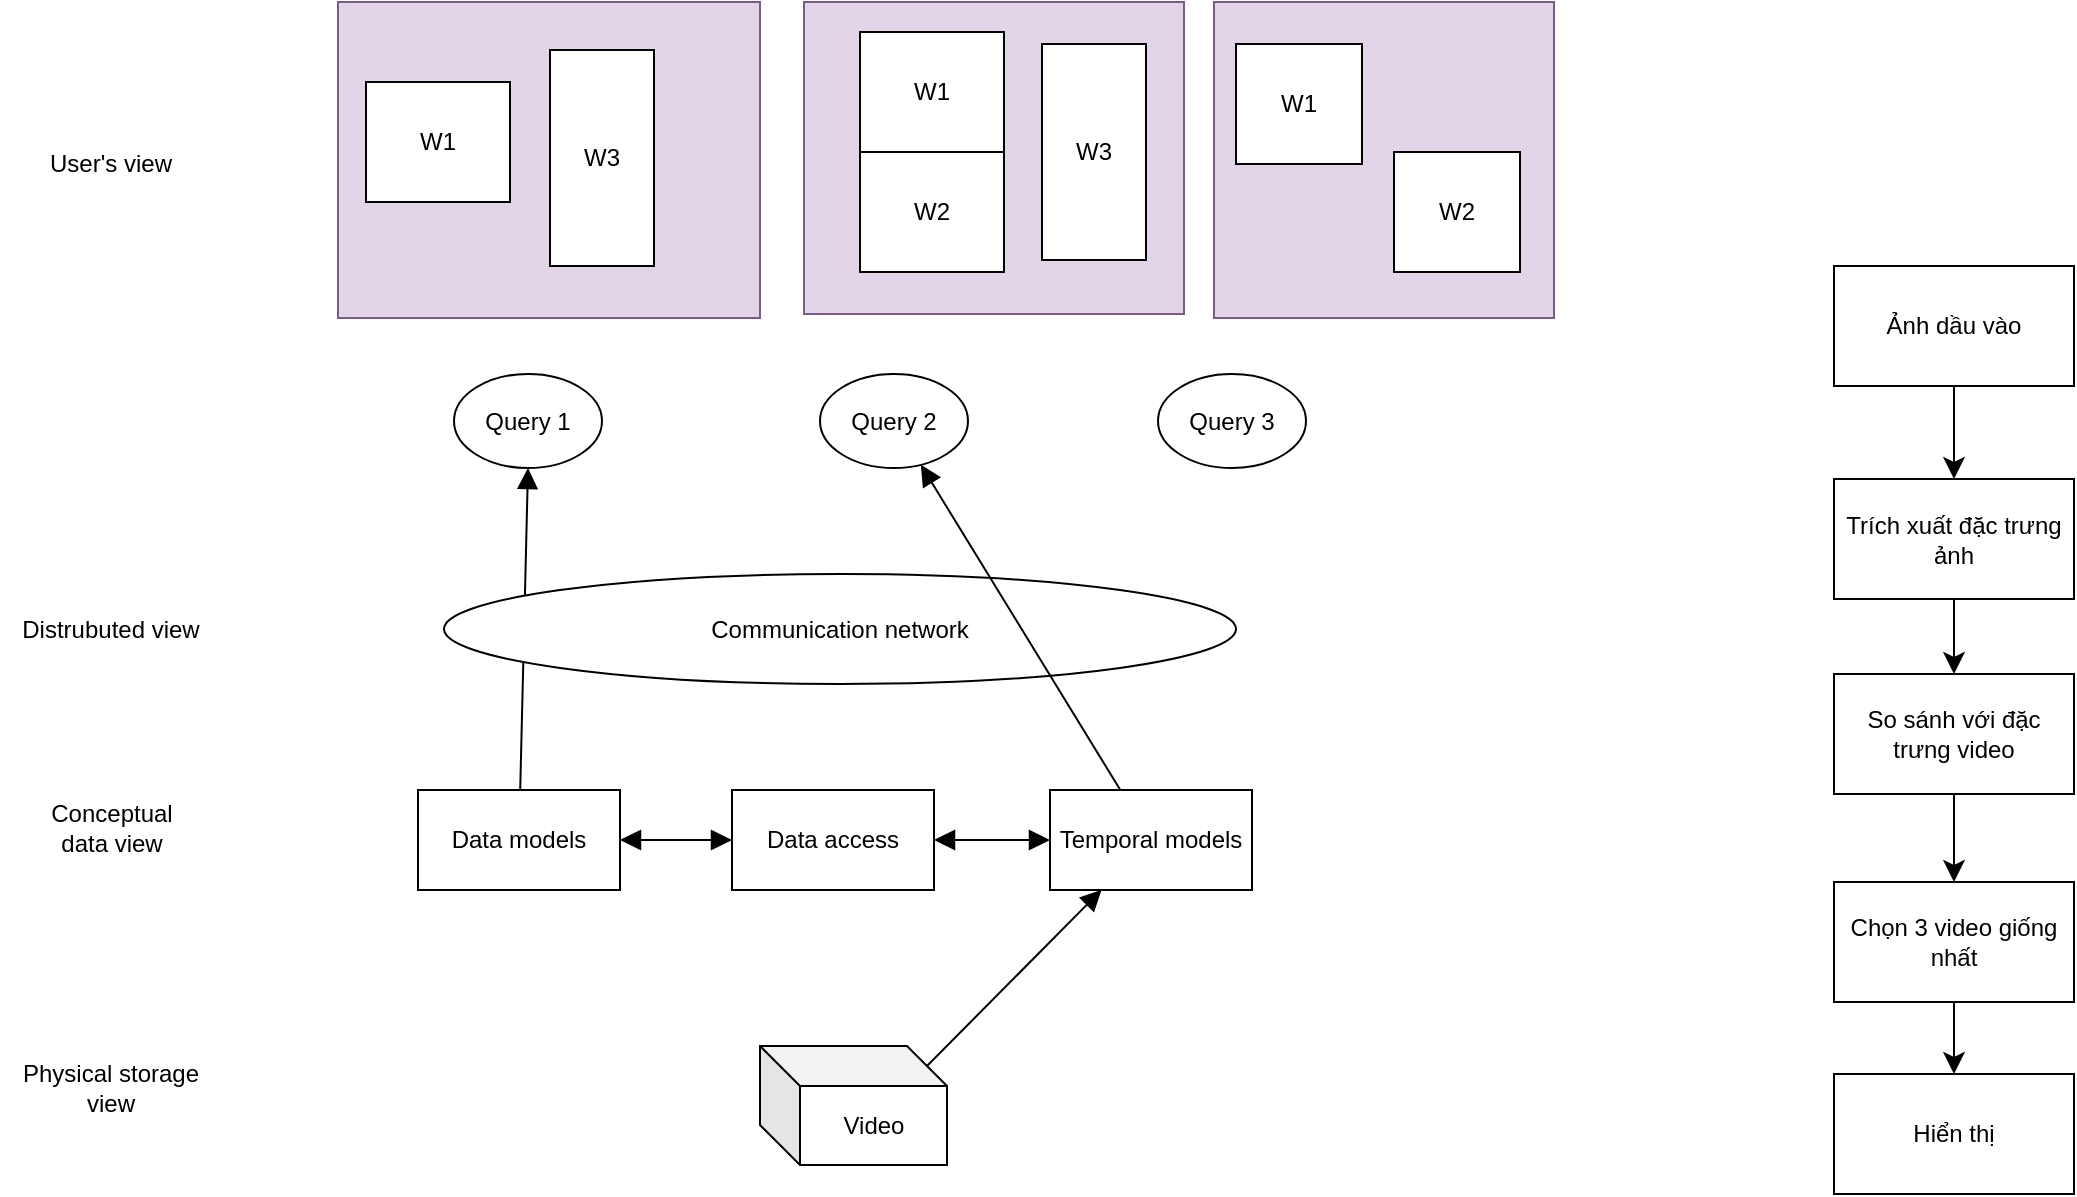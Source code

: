 <mxfile version="26.2.15">
  <diagram name="Page-1" id="wLu04cu3Txk2mYk08uzK">
    <mxGraphModel dx="1103" dy="1228" grid="0" gridSize="10" guides="1" tooltips="1" connect="1" arrows="1" fold="1" page="0" pageScale="1" pageWidth="850" pageHeight="1100" math="0" shadow="0">
      <root>
        <mxCell id="0" />
        <mxCell id="1" parent="0" />
        <mxCell id="Fq0kVU8FACI2_Pxk67dG-29" style="edgeStyle=none;curved=1;rounded=0;orthogonalLoop=1;jettySize=auto;html=1;entryX=0.5;entryY=1;entryDx=0;entryDy=0;fontSize=12;startSize=8;endSize=8;endArrow=block;endFill=1;" parent="1" source="Fq0kVU8FACI2_Pxk67dG-19" target="Fq0kVU8FACI2_Pxk67dG-15" edge="1">
          <mxGeometry relative="1" as="geometry" />
        </mxCell>
        <mxCell id="Fq0kVU8FACI2_Pxk67dG-12" value="" style="rounded=0;whiteSpace=wrap;html=1;fillColor=#e1d5e7;strokeColor=#795D86;" parent="1" vertex="1">
          <mxGeometry x="501" y="-163" width="170" height="158" as="geometry" />
        </mxCell>
        <mxCell id="Fq0kVU8FACI2_Pxk67dG-10" value="" style="rounded=0;whiteSpace=wrap;html=1;fillColor=#e1d5e7;strokeColor=#795D86;" parent="1" vertex="1">
          <mxGeometry x="63" y="-163" width="211" height="158" as="geometry" />
        </mxCell>
        <mxCell id="Fq0kVU8FACI2_Pxk67dG-1" value="User&#39;s view" style="text;html=1;align=center;verticalAlign=middle;whiteSpace=wrap;rounded=0;" parent="1" vertex="1">
          <mxGeometry x="-106" y="-97" width="111" height="30" as="geometry" />
        </mxCell>
        <mxCell id="Fq0kVU8FACI2_Pxk67dG-2" value="W1" style="rounded=0;whiteSpace=wrap;html=1;" parent="1" vertex="1">
          <mxGeometry x="77" y="-123" width="72" height="60" as="geometry" />
        </mxCell>
        <mxCell id="Fq0kVU8FACI2_Pxk67dG-3" value="W3" style="rounded=0;whiteSpace=wrap;html=1;" parent="1" vertex="1">
          <mxGeometry x="169" y="-139" width="52" height="108" as="geometry" />
        </mxCell>
        <mxCell id="Fq0kVU8FACI2_Pxk67dG-6" value="" style="group" parent="1" vertex="1" connectable="0">
          <mxGeometry x="324" y="-148" width="162" height="141" as="geometry" />
        </mxCell>
        <mxCell id="Fq0kVU8FACI2_Pxk67dG-11" value="" style="rounded=0;whiteSpace=wrap;html=1;fillColor=#e1d5e7;strokeColor=#795D86;" parent="Fq0kVU8FACI2_Pxk67dG-6" vertex="1">
          <mxGeometry x="-28" y="-15" width="190" height="156" as="geometry" />
        </mxCell>
        <mxCell id="Fq0kVU8FACI2_Pxk67dG-4" value="W1" style="rounded=0;whiteSpace=wrap;html=1;" parent="Fq0kVU8FACI2_Pxk67dG-6" vertex="1">
          <mxGeometry width="72" height="60" as="geometry" />
        </mxCell>
        <mxCell id="Fq0kVU8FACI2_Pxk67dG-5" value="W2" style="rounded=0;whiteSpace=wrap;html=1;" parent="Fq0kVU8FACI2_Pxk67dG-6" vertex="1">
          <mxGeometry y="60" width="72" height="60" as="geometry" />
        </mxCell>
        <mxCell id="Fq0kVU8FACI2_Pxk67dG-7" value="W3" style="rounded=0;whiteSpace=wrap;html=1;" parent="1" vertex="1">
          <mxGeometry x="415" y="-142" width="52" height="108" as="geometry" />
        </mxCell>
        <mxCell id="Fq0kVU8FACI2_Pxk67dG-8" value="W1" style="rounded=0;whiteSpace=wrap;html=1;" parent="1" vertex="1">
          <mxGeometry x="512" y="-142" width="63" height="60" as="geometry" />
        </mxCell>
        <mxCell id="Fq0kVU8FACI2_Pxk67dG-9" value="W2" style="rounded=0;whiteSpace=wrap;html=1;" parent="1" vertex="1">
          <mxGeometry x="591" y="-88" width="63" height="60" as="geometry" />
        </mxCell>
        <mxCell id="Fq0kVU8FACI2_Pxk67dG-13" value="Distrubuted view" style="text;html=1;align=center;verticalAlign=middle;whiteSpace=wrap;rounded=0;" parent="1" vertex="1">
          <mxGeometry x="-106" y="135.5" width="111" height="30" as="geometry" />
        </mxCell>
        <mxCell id="Fq0kVU8FACI2_Pxk67dG-14" value="Communication network" style="ellipse;whiteSpace=wrap;html=1;" parent="1" vertex="1">
          <mxGeometry x="116" y="123" width="396" height="55" as="geometry" />
        </mxCell>
        <mxCell id="Fq0kVU8FACI2_Pxk67dG-15" value="Query 1" style="ellipse;whiteSpace=wrap;html=1;" parent="1" vertex="1">
          <mxGeometry x="121" y="23" width="74" height="47" as="geometry" />
        </mxCell>
        <mxCell id="Fq0kVU8FACI2_Pxk67dG-16" value="Query 2" style="ellipse;whiteSpace=wrap;html=1;" parent="1" vertex="1">
          <mxGeometry x="304" y="23" width="74" height="47" as="geometry" />
        </mxCell>
        <mxCell id="Fq0kVU8FACI2_Pxk67dG-17" value="Query 3" style="ellipse;whiteSpace=wrap;html=1;" parent="1" vertex="1">
          <mxGeometry x="473" y="23" width="74" height="47" as="geometry" />
        </mxCell>
        <mxCell id="Fq0kVU8FACI2_Pxk67dG-18" value="Conceptual data view" style="text;html=1;align=center;verticalAlign=middle;whiteSpace=wrap;rounded=0;" parent="1" vertex="1">
          <mxGeometry x="-80.5" y="235" width="60" height="30" as="geometry" />
        </mxCell>
        <mxCell id="Fq0kVU8FACI2_Pxk67dG-25" style="edgeStyle=none;curved=1;rounded=0;orthogonalLoop=1;jettySize=auto;html=1;fontSize=12;startSize=8;endSize=8;startArrow=block;startFill=1;endArrow=block;endFill=1;" parent="1" source="Fq0kVU8FACI2_Pxk67dG-19" target="Fq0kVU8FACI2_Pxk67dG-20" edge="1">
          <mxGeometry relative="1" as="geometry" />
        </mxCell>
        <mxCell id="Fq0kVU8FACI2_Pxk67dG-19" value="Data models" style="rounded=0;whiteSpace=wrap;html=1;" parent="1" vertex="1">
          <mxGeometry x="103" y="231" width="101" height="50" as="geometry" />
        </mxCell>
        <mxCell id="Fq0kVU8FACI2_Pxk67dG-26" style="edgeStyle=none;curved=1;rounded=0;orthogonalLoop=1;jettySize=auto;html=1;fontSize=12;startSize=8;endSize=8;endArrow=block;endFill=1;startArrow=block;startFill=1;" parent="1" source="Fq0kVU8FACI2_Pxk67dG-20" target="Fq0kVU8FACI2_Pxk67dG-21" edge="1">
          <mxGeometry relative="1" as="geometry" />
        </mxCell>
        <mxCell id="Fq0kVU8FACI2_Pxk67dG-20" value="Data access" style="rounded=0;whiteSpace=wrap;html=1;" parent="1" vertex="1">
          <mxGeometry x="260" y="231" width="101" height="50" as="geometry" />
        </mxCell>
        <mxCell id="Fq0kVU8FACI2_Pxk67dG-28" style="edgeStyle=none;curved=1;rounded=0;orthogonalLoop=1;jettySize=auto;html=1;fontSize=12;startSize=8;endSize=8;endArrow=block;endFill=1;" parent="1" source="Fq0kVU8FACI2_Pxk67dG-21" target="Fq0kVU8FACI2_Pxk67dG-16" edge="1">
          <mxGeometry relative="1" as="geometry" />
        </mxCell>
        <mxCell id="Fq0kVU8FACI2_Pxk67dG-21" value="Temporal models" style="rounded=0;whiteSpace=wrap;html=1;" parent="1" vertex="1">
          <mxGeometry x="419" y="231" width="101" height="50" as="geometry" />
        </mxCell>
        <mxCell id="Fq0kVU8FACI2_Pxk67dG-27" style="edgeStyle=none;curved=1;rounded=0;orthogonalLoop=1;jettySize=auto;html=1;fontSize=12;startSize=8;endSize=8;endArrow=block;endFill=1;exitX=0;exitY=0;exitDx=83.5;exitDy=10;exitPerimeter=0;" parent="1" source="Fq0kVU8FACI2_Pxk67dG-22" target="Fq0kVU8FACI2_Pxk67dG-21" edge="1">
          <mxGeometry relative="1" as="geometry" />
        </mxCell>
        <mxCell id="Fq0kVU8FACI2_Pxk67dG-22" value="Video" style="shape=cube;whiteSpace=wrap;html=1;boundedLbl=1;backgroundOutline=1;darkOpacity=0.05;darkOpacity2=0.1;size=20;rotation=0;" parent="1" vertex="1">
          <mxGeometry x="274" y="359" width="93.5" height="59.5" as="geometry" />
        </mxCell>
        <mxCell id="Fq0kVU8FACI2_Pxk67dG-23" value="Physical storage view" style="text;html=1;align=center;verticalAlign=middle;whiteSpace=wrap;rounded=0;" parent="1" vertex="1">
          <mxGeometry x="-97.75" y="365" width="94.5" height="30" as="geometry" />
        </mxCell>
        <mxCell id="eg72zXq6_qFi0K-9-eK--6" style="edgeStyle=none;curved=1;rounded=0;orthogonalLoop=1;jettySize=auto;html=1;fontSize=12;startSize=8;endSize=8;" edge="1" parent="1" source="eg72zXq6_qFi0K-9-eK--1" target="eg72zXq6_qFi0K-9-eK--2">
          <mxGeometry relative="1" as="geometry" />
        </mxCell>
        <mxCell id="eg72zXq6_qFi0K-9-eK--1" value="Ảnh dầu vào" style="rounded=0;whiteSpace=wrap;html=1;" vertex="1" parent="1">
          <mxGeometry x="811" y="-31" width="120" height="60" as="geometry" />
        </mxCell>
        <mxCell id="eg72zXq6_qFi0K-9-eK--7" style="edgeStyle=none;curved=1;rounded=0;orthogonalLoop=1;jettySize=auto;html=1;fontSize=12;startSize=8;endSize=8;" edge="1" parent="1" source="eg72zXq6_qFi0K-9-eK--2" target="eg72zXq6_qFi0K-9-eK--3">
          <mxGeometry relative="1" as="geometry" />
        </mxCell>
        <mxCell id="eg72zXq6_qFi0K-9-eK--2" value="Trích xuất đặc trưng ảnh" style="rounded=0;whiteSpace=wrap;html=1;" vertex="1" parent="1">
          <mxGeometry x="811" y="75.5" width="120" height="60" as="geometry" />
        </mxCell>
        <mxCell id="eg72zXq6_qFi0K-9-eK--8" style="edgeStyle=none;curved=1;rounded=0;orthogonalLoop=1;jettySize=auto;html=1;fontSize=12;startSize=8;endSize=8;" edge="1" parent="1" source="eg72zXq6_qFi0K-9-eK--3" target="eg72zXq6_qFi0K-9-eK--4">
          <mxGeometry relative="1" as="geometry" />
        </mxCell>
        <mxCell id="eg72zXq6_qFi0K-9-eK--3" value="So sánh với đặc trưng video" style="rounded=0;whiteSpace=wrap;html=1;" vertex="1" parent="1">
          <mxGeometry x="811" y="173" width="120" height="60" as="geometry" />
        </mxCell>
        <mxCell id="eg72zXq6_qFi0K-9-eK--9" style="edgeStyle=none;curved=1;rounded=0;orthogonalLoop=1;jettySize=auto;html=1;fontSize=12;startSize=8;endSize=8;" edge="1" parent="1" source="eg72zXq6_qFi0K-9-eK--4" target="eg72zXq6_qFi0K-9-eK--5">
          <mxGeometry relative="1" as="geometry" />
        </mxCell>
        <mxCell id="eg72zXq6_qFi0K-9-eK--4" value="Chọn 3 video giống nhất" style="rounded=0;whiteSpace=wrap;html=1;" vertex="1" parent="1">
          <mxGeometry x="811" y="277" width="120" height="60" as="geometry" />
        </mxCell>
        <mxCell id="eg72zXq6_qFi0K-9-eK--5" value="Hiển thị" style="rounded=0;whiteSpace=wrap;html=1;" vertex="1" parent="1">
          <mxGeometry x="811" y="373" width="120" height="60" as="geometry" />
        </mxCell>
      </root>
    </mxGraphModel>
  </diagram>
</mxfile>
